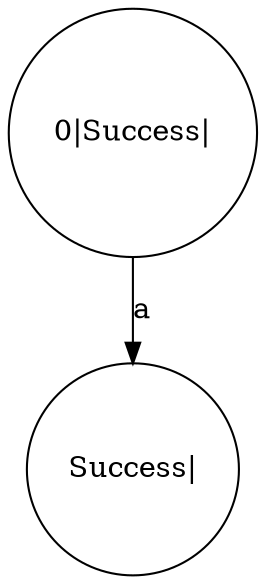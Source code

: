 digraph TestCaseD7 { 0 [shape=circle,label="0|Success|"]; 1 [shape=circle,label="Success|"]; 0 -> 1[label="a"]; }